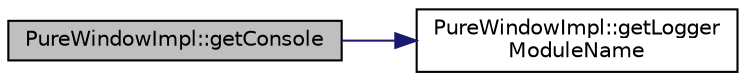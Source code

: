 digraph "PureWindowImpl::getConsole"
{
 // LATEX_PDF_SIZE
  edge [fontname="Helvetica",fontsize="10",labelfontname="Helvetica",labelfontsize="10"];
  node [fontname="Helvetica",fontsize="10",shape=record];
  rankdir="LR";
  Node1 [label="PureWindowImpl::getConsole",height=0.2,width=0.4,color="black", fillcolor="grey75", style="filled", fontcolor="black",tooltip="Returns access to console preset with logger module name as this class."];
  Node1 -> Node2 [color="midnightblue",fontsize="10",style="solid",fontname="Helvetica"];
  Node2 [label="PureWindowImpl::getLogger\lModuleName",height=0.2,width=0.4,color="black", fillcolor="white", style="filled",URL="$class_pure_window_impl.html#a1ed00e8b044917d53908f0322461c755",tooltip="Returns the logger module name of this class."];
}
